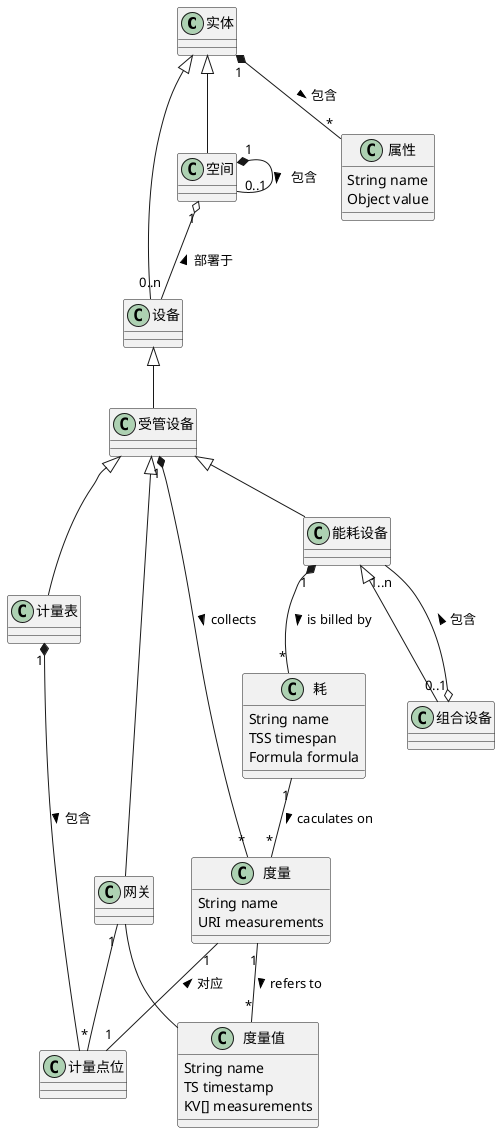 @startuml

实体 <|-- 空间
实体 <|-- 设备

空间 "1" *-- "0..1" 空间 : > 包含
空间 "1" o-- "0..n" 设备 : < 部署于


设备 <|-- 受管设备

受管设备 <|-- 计量表
受管设备 <|-- 网关


受管设备 <|-- 能耗设备
能耗设备 <|-- 组合设备


组合设备 "0..1" o-- "1..n" 能耗设备 : > 包含

class 属性{
    String name
    Object value
}

class 度量{
    String name
    URI measurements
}

class 耗{
    String name
    TSS timespan
    Formula formula
}


class 度量值{
    String name
    TS timestamp
    KV[] measurements
}

实体 "1" *-- "*" 属性 : > 包含

计量表 "1" *-- 计量点位 : > 包含

度量 "1" -- "1" 计量点位 : < 对应

受管设备 "1" *-- "*" 度量 : > collects

能耗设备 "1" *-- "*" 耗 : > is billed by

度量 "1" -- "*" 度量值 : > refers to

耗 "1" -- "*" 度量 : > caculates on

网关 "1" -- "*" 计量点位

网关 -- 度量值

@enduml
